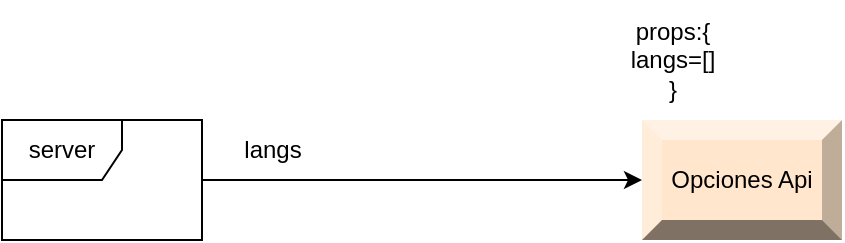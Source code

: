 <mxfile version="24.2.5" type="device">
  <diagram name="Página-1" id="SSTfSLev_MAsyWErmeZv">
    <mxGraphModel dx="1364" dy="843" grid="1" gridSize="10" guides="1" tooltips="1" connect="1" arrows="1" fold="1" page="1" pageScale="1" pageWidth="827" pageHeight="1169" math="0" shadow="0">
      <root>
        <mxCell id="0" />
        <mxCell id="1" parent="0" />
        <mxCell id="oPoceIgw7BKPvkuK8iZX-1" value="Opciones Api" style="labelPosition=center;verticalLabelPosition=middle;align=center;html=1;shape=mxgraph.basic.shaded_button;dx=10;fillColor=#ffe6cc;strokeColor=#d79b00;whiteSpace=wrap;" vertex="1" parent="1">
          <mxGeometry x="470" y="230" width="100" height="60" as="geometry" />
        </mxCell>
        <mxCell id="oPoceIgw7BKPvkuK8iZX-4" style="edgeStyle=orthogonalEdgeStyle;rounded=0;orthogonalLoop=1;jettySize=auto;html=1;" edge="1" parent="1" source="oPoceIgw7BKPvkuK8iZX-3" target="oPoceIgw7BKPvkuK8iZX-1">
          <mxGeometry relative="1" as="geometry" />
        </mxCell>
        <mxCell id="oPoceIgw7BKPvkuK8iZX-3" value="server" style="shape=umlFrame;whiteSpace=wrap;html=1;pointerEvents=0;" vertex="1" parent="1">
          <mxGeometry x="150" y="230" width="100" height="60" as="geometry" />
        </mxCell>
        <mxCell id="oPoceIgw7BKPvkuK8iZX-5" value="langs" style="text;html=1;align=center;verticalAlign=middle;resizable=0;points=[];autosize=1;strokeColor=none;fillColor=none;" vertex="1" parent="1">
          <mxGeometry x="260" y="230" width="50" height="30" as="geometry" />
        </mxCell>
        <mxCell id="oPoceIgw7BKPvkuK8iZX-6" value="props:{&lt;div&gt;langs=[]&lt;br&gt;&lt;div&gt;}&lt;/div&gt;&lt;/div&gt;" style="text;html=1;align=center;verticalAlign=middle;resizable=0;points=[];autosize=1;strokeColor=none;fillColor=none;" vertex="1" parent="1">
          <mxGeometry x="450" y="170" width="70" height="60" as="geometry" />
        </mxCell>
      </root>
    </mxGraphModel>
  </diagram>
</mxfile>
